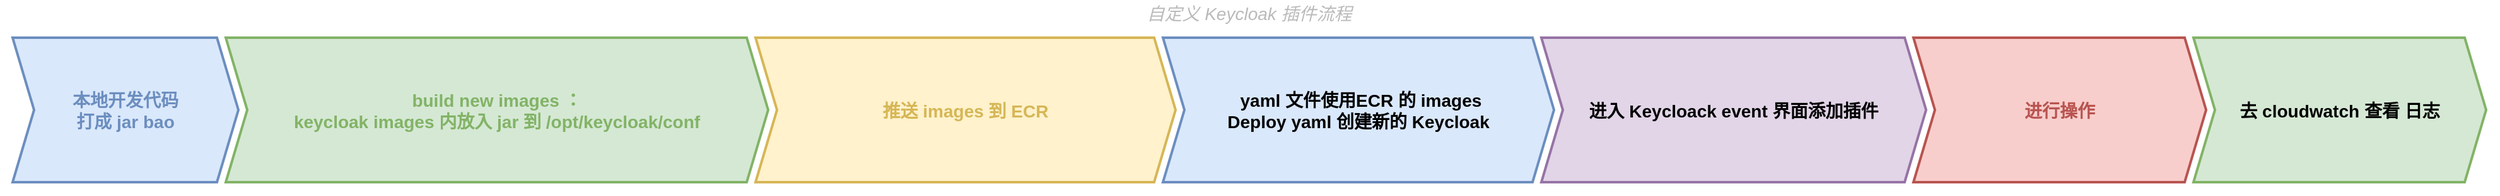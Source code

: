<mxfile border="50" scale="3" compressed="false" locked="false" version="26.1.3">
  <diagram name="Blank" id="YmL12bMKpDGza6XwsDPr">
    <mxGraphModel dx="1434" dy="785" grid="0" gridSize="10" guides="1" tooltips="1" connect="1" arrows="1" fold="1" page="1" pageScale="1" pageWidth="827" pageHeight="1169" background="none" math="1" shadow="0">
      <root>
        <mxCell id="X5NqExCQtvZxIxQ7pmgY-0" />
        <mxCell id="1" parent="X5NqExCQtvZxIxQ7pmgY-0" />
        <mxCell id="NjAqU9Y5rHBkyYTPuW-a-1" value="自定义 Keycloak 插件流程" style="swimlane;fontStyle=2;childLayout=stackLayout;horizontal=1;startSize=20;fillColor=none;horizontalStack=1;resizeParent=1;resizeParentMax=0;resizeLast=0;collapsible=0;marginBottom=0;swimlaneFillColor=none;strokeColor=none;fontFamily=Helvetica;fontSize=14;fontColor=#BABABA;points=[];verticalAlign=middle;stackBorder=10;stackSpacing=-10;resizable=1;" parent="1" vertex="1">
          <mxGeometry x="139" y="69" width="1981" height="155" as="geometry" />
        </mxCell>
        <mxCell id="NjAqU9Y5rHBkyYTPuW-a-2" value="本地开发代码&#xa;打成 jar bao" style="shape=step;perimeter=stepPerimeter;strokeColor=#6C8EBF;fontFamily=Helvetica;fontSize=14;fontColor=#6C8EBF;fillColor=#dae8fc;fixedSize=1;size=17;fontStyle=1;strokeWidth=2;spacingTop=0;points=[];" parent="NjAqU9Y5rHBkyYTPuW-a-1" vertex="1">
          <mxGeometry x="10" y="30" width="179" height="115" as="geometry" />
        </mxCell>
        <mxCell id="NjAqU9Y5rHBkyYTPuW-a-3" value="build new images ：&#xa;keycloak images 内放入 jar 到 /opt/keycloak/conf" style="shape=step;perimeter=stepPerimeter;strokeColor=#82B366;fontFamily=Helvetica;fontSize=14;fontColor=#82B366;fillColor=#d5e8d4;fixedSize=1;size=17;fontStyle=1;strokeWidth=2;spacingTop=0;points=[];" parent="NjAqU9Y5rHBkyYTPuW-a-1" vertex="1">
          <mxGeometry x="179" y="30" width="430" height="115" as="geometry" />
        </mxCell>
        <mxCell id="_AEdclv7BQFARRJbxBSL-3" value="推送 images 到 ECR" style="shape=step;perimeter=stepPerimeter;strokeColor=#D6B656;fontFamily=Helvetica;fontSize=14;fontColor=#D6B656;fillColor=#fff2cc;fixedSize=1;size=17;fontStyle=1;strokeWidth=2;spacingTop=0;points=[];" vertex="1" parent="NjAqU9Y5rHBkyYTPuW-a-1">
          <mxGeometry x="599" y="30" width="333" height="115" as="geometry" />
        </mxCell>
        <mxCell id="_AEdclv7BQFARRJbxBSL-1" value=" yaml 文件使用ECR 的 images&#xa;Deploy yaml 创建新的 Keycloak" style="shape=step;perimeter=stepPerimeter;strokeColor=#6c8ebf;fontFamily=Helvetica;fontSize=14;fillColor=#dae8fc;fixedSize=1;size=17;fontStyle=1;strokeWidth=2;spacingTop=0;points=[];" vertex="1" parent="NjAqU9Y5rHBkyYTPuW-a-1">
          <mxGeometry x="922" y="30" width="310" height="115" as="geometry" />
        </mxCell>
        <mxCell id="NjAqU9Y5rHBkyYTPuW-a-4" value="进入 Keycloack event 界面添加插件" style="shape=step;perimeter=stepPerimeter;strokeColor=#9673a6;fontFamily=Helvetica;fontSize=14;fillColor=#e1d5e7;fixedSize=1;size=17;fontStyle=1;strokeWidth=2;spacingTop=0;points=[];" parent="NjAqU9Y5rHBkyYTPuW-a-1" vertex="1">
          <mxGeometry x="1222" y="30" width="305" height="115" as="geometry" />
        </mxCell>
        <mxCell id="NjAqU9Y5rHBkyYTPuW-a-5" value="进行操作" style="shape=step;perimeter=stepPerimeter;strokeColor=#B85450;fontFamily=Helvetica;fontSize=14;fontColor=#B85450;fillColor=#f8cecc;fixedSize=1;size=17;fontStyle=1;strokeWidth=2;spacingTop=0;points=[];" parent="NjAqU9Y5rHBkyYTPuW-a-1" vertex="1">
          <mxGeometry x="1517" y="30" width="232" height="115" as="geometry" />
        </mxCell>
        <mxCell id="_AEdclv7BQFARRJbxBSL-4" value="去 cloudwatch 查看 日志" style="shape=step;perimeter=stepPerimeter;strokeColor=#82b366;fontFamily=Helvetica;fontSize=14;fillColor=#d5e8d4;fixedSize=1;size=17;fontStyle=1;strokeWidth=2;spacingTop=0;points=[];" vertex="1" parent="NjAqU9Y5rHBkyYTPuW-a-1">
          <mxGeometry x="1739" y="30" width="232" height="115" as="geometry" />
        </mxCell>
      </root>
    </mxGraphModel>
  </diagram>
</mxfile>
